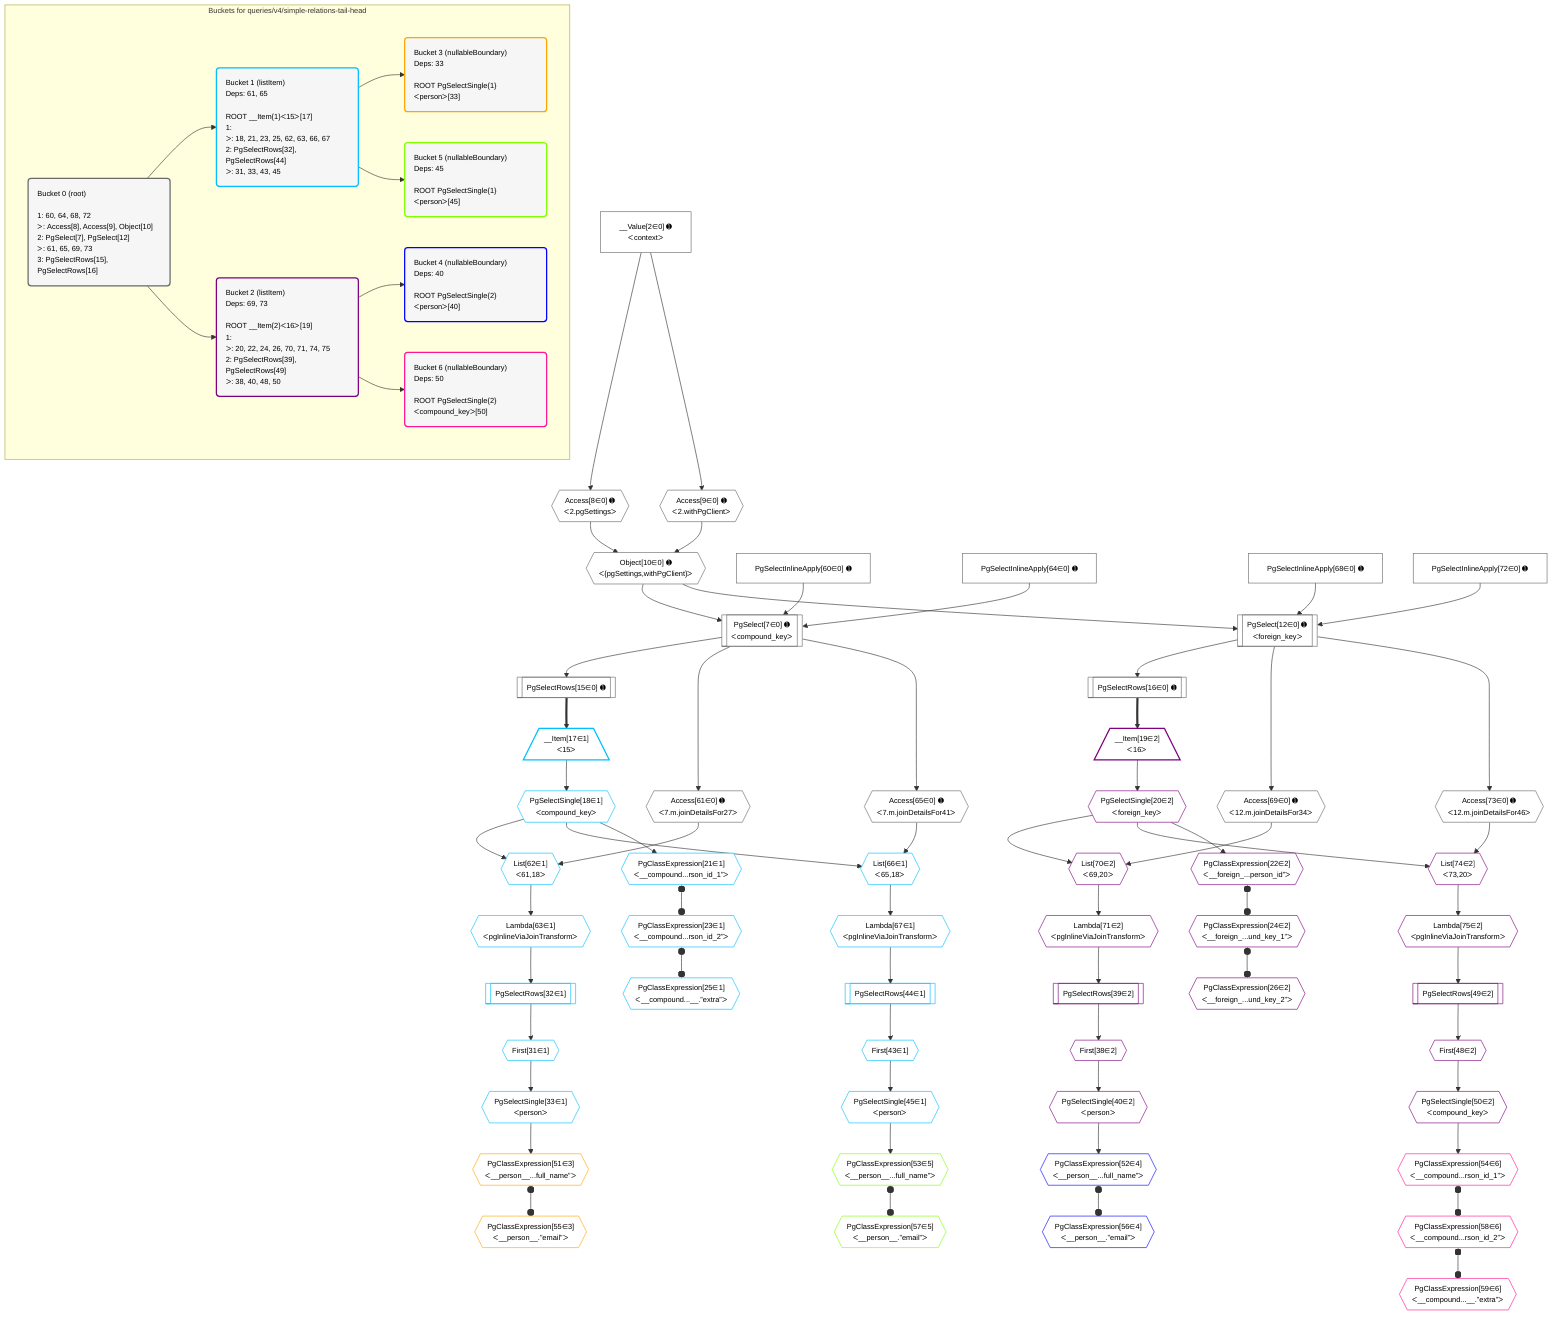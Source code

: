 %%{init: {'themeVariables': { 'fontSize': '12px'}}}%%
graph TD
    classDef path fill:#eee,stroke:#000,color:#000
    classDef plan fill:#fff,stroke-width:1px,color:#000
    classDef itemplan fill:#fff,stroke-width:2px,color:#000
    classDef unbatchedplan fill:#dff,stroke-width:1px,color:#000
    classDef sideeffectplan fill:#fcc,stroke-width:2px,color:#000
    classDef bucket fill:#f6f6f6,color:#000,stroke-width:2px,text-align:left

    subgraph "Buckets for queries/v4/simple-relations-tail-head"
    Bucket0("Bucket 0 (root)<br /><br />1: 60, 64, 68, 72<br />ᐳ: Access[8], Access[9], Object[10]<br />2: PgSelect[7], PgSelect[12]<br />ᐳ: 61, 65, 69, 73<br />3: PgSelectRows[15], PgSelectRows[16]"):::bucket
    Bucket1("Bucket 1 (listItem)<br />Deps: 61, 65<br /><br />ROOT __Item{1}ᐸ15ᐳ[17]<br />1: <br />ᐳ: 18, 21, 23, 25, 62, 63, 66, 67<br />2: PgSelectRows[32], PgSelectRows[44]<br />ᐳ: 31, 33, 43, 45"):::bucket
    Bucket2("Bucket 2 (listItem)<br />Deps: 69, 73<br /><br />ROOT __Item{2}ᐸ16ᐳ[19]<br />1: <br />ᐳ: 20, 22, 24, 26, 70, 71, 74, 75<br />2: PgSelectRows[39], PgSelectRows[49]<br />ᐳ: 38, 40, 48, 50"):::bucket
    Bucket3("Bucket 3 (nullableBoundary)<br />Deps: 33<br /><br />ROOT PgSelectSingle{1}ᐸpersonᐳ[33]"):::bucket
    Bucket4("Bucket 4 (nullableBoundary)<br />Deps: 40<br /><br />ROOT PgSelectSingle{2}ᐸpersonᐳ[40]"):::bucket
    Bucket5("Bucket 5 (nullableBoundary)<br />Deps: 45<br /><br />ROOT PgSelectSingle{1}ᐸpersonᐳ[45]"):::bucket
    Bucket6("Bucket 6 (nullableBoundary)<br />Deps: 50<br /><br />ROOT PgSelectSingle{2}ᐸcompound_keyᐳ[50]"):::bucket
    end
    Bucket0 --> Bucket1 & Bucket2
    Bucket1 --> Bucket3 & Bucket5
    Bucket2 --> Bucket4 & Bucket6

    %% plan dependencies
    PgSelect7[["PgSelect[7∈0] ➊<br />ᐸcompound_keyᐳ"]]:::plan
    Object10{{"Object[10∈0] ➊<br />ᐸ{pgSettings,withPgClient}ᐳ"}}:::plan
    PgSelectInlineApply60["PgSelectInlineApply[60∈0] ➊"]:::plan
    PgSelectInlineApply64["PgSelectInlineApply[64∈0] ➊"]:::plan
    Object10 & PgSelectInlineApply60 & PgSelectInlineApply64 --> PgSelect7
    PgSelect12[["PgSelect[12∈0] ➊<br />ᐸforeign_keyᐳ"]]:::plan
    PgSelectInlineApply68["PgSelectInlineApply[68∈0] ➊"]:::plan
    PgSelectInlineApply72["PgSelectInlineApply[72∈0] ➊"]:::plan
    Object10 & PgSelectInlineApply68 & PgSelectInlineApply72 --> PgSelect12
    Access8{{"Access[8∈0] ➊<br />ᐸ2.pgSettingsᐳ"}}:::plan
    Access9{{"Access[9∈0] ➊<br />ᐸ2.withPgClientᐳ"}}:::plan
    Access8 & Access9 --> Object10
    __Value2["__Value[2∈0] ➊<br />ᐸcontextᐳ"]:::plan
    __Value2 --> Access8
    __Value2 --> Access9
    PgSelectRows15[["PgSelectRows[15∈0] ➊"]]:::plan
    PgSelect7 --> PgSelectRows15
    PgSelectRows16[["PgSelectRows[16∈0] ➊"]]:::plan
    PgSelect12 --> PgSelectRows16
    Access61{{"Access[61∈0] ➊<br />ᐸ7.m.joinDetailsFor27ᐳ"}}:::plan
    PgSelect7 --> Access61
    Access65{{"Access[65∈0] ➊<br />ᐸ7.m.joinDetailsFor41ᐳ"}}:::plan
    PgSelect7 --> Access65
    Access69{{"Access[69∈0] ➊<br />ᐸ12.m.joinDetailsFor34ᐳ"}}:::plan
    PgSelect12 --> Access69
    Access73{{"Access[73∈0] ➊<br />ᐸ12.m.joinDetailsFor46ᐳ"}}:::plan
    PgSelect12 --> Access73
    List62{{"List[62∈1]<br />ᐸ61,18ᐳ"}}:::plan
    PgSelectSingle18{{"PgSelectSingle[18∈1]<br />ᐸcompound_keyᐳ"}}:::plan
    Access61 & PgSelectSingle18 --> List62
    List66{{"List[66∈1]<br />ᐸ65,18ᐳ"}}:::plan
    Access65 & PgSelectSingle18 --> List66
    __Item17[/"__Item[17∈1]<br />ᐸ15ᐳ"\]:::itemplan
    PgSelectRows15 ==> __Item17
    __Item17 --> PgSelectSingle18
    PgClassExpression21{{"PgClassExpression[21∈1]<br />ᐸ__compound...rson_id_1”ᐳ"}}:::plan
    PgSelectSingle18 --> PgClassExpression21
    PgClassExpression23{{"PgClassExpression[23∈1]<br />ᐸ__compound...rson_id_2”ᐳ"}}:::plan
    PgClassExpression21 o--o PgClassExpression23
    PgClassExpression25{{"PgClassExpression[25∈1]<br />ᐸ__compound...__.”extra”ᐳ"}}:::plan
    PgClassExpression23 o--o PgClassExpression25
    First31{{"First[31∈1]"}}:::plan
    PgSelectRows32[["PgSelectRows[32∈1]"]]:::plan
    PgSelectRows32 --> First31
    Lambda63{{"Lambda[63∈1]<br />ᐸpgInlineViaJoinTransformᐳ"}}:::plan
    Lambda63 --> PgSelectRows32
    PgSelectSingle33{{"PgSelectSingle[33∈1]<br />ᐸpersonᐳ"}}:::plan
    First31 --> PgSelectSingle33
    First43{{"First[43∈1]"}}:::plan
    PgSelectRows44[["PgSelectRows[44∈1]"]]:::plan
    PgSelectRows44 --> First43
    Lambda67{{"Lambda[67∈1]<br />ᐸpgInlineViaJoinTransformᐳ"}}:::plan
    Lambda67 --> PgSelectRows44
    PgSelectSingle45{{"PgSelectSingle[45∈1]<br />ᐸpersonᐳ"}}:::plan
    First43 --> PgSelectSingle45
    List62 --> Lambda63
    List66 --> Lambda67
    List70{{"List[70∈2]<br />ᐸ69,20ᐳ"}}:::plan
    PgSelectSingle20{{"PgSelectSingle[20∈2]<br />ᐸforeign_keyᐳ"}}:::plan
    Access69 & PgSelectSingle20 --> List70
    List74{{"List[74∈2]<br />ᐸ73,20ᐳ"}}:::plan
    Access73 & PgSelectSingle20 --> List74
    __Item19[/"__Item[19∈2]<br />ᐸ16ᐳ"\]:::itemplan
    PgSelectRows16 ==> __Item19
    __Item19 --> PgSelectSingle20
    PgClassExpression22{{"PgClassExpression[22∈2]<br />ᐸ__foreign_...person_id”ᐳ"}}:::plan
    PgSelectSingle20 --> PgClassExpression22
    PgClassExpression24{{"PgClassExpression[24∈2]<br />ᐸ__foreign_...und_key_1”ᐳ"}}:::plan
    PgClassExpression22 o--o PgClassExpression24
    PgClassExpression26{{"PgClassExpression[26∈2]<br />ᐸ__foreign_...und_key_2”ᐳ"}}:::plan
    PgClassExpression24 o--o PgClassExpression26
    First38{{"First[38∈2]"}}:::plan
    PgSelectRows39[["PgSelectRows[39∈2]"]]:::plan
    PgSelectRows39 --> First38
    Lambda71{{"Lambda[71∈2]<br />ᐸpgInlineViaJoinTransformᐳ"}}:::plan
    Lambda71 --> PgSelectRows39
    PgSelectSingle40{{"PgSelectSingle[40∈2]<br />ᐸpersonᐳ"}}:::plan
    First38 --> PgSelectSingle40
    First48{{"First[48∈2]"}}:::plan
    PgSelectRows49[["PgSelectRows[49∈2]"]]:::plan
    PgSelectRows49 --> First48
    Lambda75{{"Lambda[75∈2]<br />ᐸpgInlineViaJoinTransformᐳ"}}:::plan
    Lambda75 --> PgSelectRows49
    PgSelectSingle50{{"PgSelectSingle[50∈2]<br />ᐸcompound_keyᐳ"}}:::plan
    First48 --> PgSelectSingle50
    List70 --> Lambda71
    List74 --> Lambda75
    PgClassExpression51{{"PgClassExpression[51∈3]<br />ᐸ__person__...full_name”ᐳ"}}:::plan
    PgSelectSingle33 --> PgClassExpression51
    PgClassExpression55{{"PgClassExpression[55∈3]<br />ᐸ__person__.”email”ᐳ"}}:::plan
    PgClassExpression51 o--o PgClassExpression55
    PgClassExpression52{{"PgClassExpression[52∈4]<br />ᐸ__person__...full_name”ᐳ"}}:::plan
    PgSelectSingle40 --> PgClassExpression52
    PgClassExpression56{{"PgClassExpression[56∈4]<br />ᐸ__person__.”email”ᐳ"}}:::plan
    PgClassExpression52 o--o PgClassExpression56
    PgClassExpression53{{"PgClassExpression[53∈5]<br />ᐸ__person__...full_name”ᐳ"}}:::plan
    PgSelectSingle45 --> PgClassExpression53
    PgClassExpression57{{"PgClassExpression[57∈5]<br />ᐸ__person__.”email”ᐳ"}}:::plan
    PgClassExpression53 o--o PgClassExpression57
    PgClassExpression54{{"PgClassExpression[54∈6]<br />ᐸ__compound...rson_id_1”ᐳ"}}:::plan
    PgSelectSingle50 --> PgClassExpression54
    PgClassExpression58{{"PgClassExpression[58∈6]<br />ᐸ__compound...rson_id_2”ᐳ"}}:::plan
    PgClassExpression54 o--o PgClassExpression58
    PgClassExpression59{{"PgClassExpression[59∈6]<br />ᐸ__compound...__.”extra”ᐳ"}}:::plan
    PgClassExpression58 o--o PgClassExpression59

    %% define steps
    classDef bucket0 stroke:#696969
    class Bucket0,__Value2,PgSelect7,Access8,Access9,Object10,PgSelect12,PgSelectRows15,PgSelectRows16,PgSelectInlineApply60,Access61,PgSelectInlineApply64,Access65,PgSelectInlineApply68,Access69,PgSelectInlineApply72,Access73 bucket0
    classDef bucket1 stroke:#00bfff
    class Bucket1,__Item17,PgSelectSingle18,PgClassExpression21,PgClassExpression23,PgClassExpression25,First31,PgSelectRows32,PgSelectSingle33,First43,PgSelectRows44,PgSelectSingle45,List62,Lambda63,List66,Lambda67 bucket1
    classDef bucket2 stroke:#7f007f
    class Bucket2,__Item19,PgSelectSingle20,PgClassExpression22,PgClassExpression24,PgClassExpression26,First38,PgSelectRows39,PgSelectSingle40,First48,PgSelectRows49,PgSelectSingle50,List70,Lambda71,List74,Lambda75 bucket2
    classDef bucket3 stroke:#ffa500
    class Bucket3,PgClassExpression51,PgClassExpression55 bucket3
    classDef bucket4 stroke:#0000ff
    class Bucket4,PgClassExpression52,PgClassExpression56 bucket4
    classDef bucket5 stroke:#7fff00
    class Bucket5,PgClassExpression53,PgClassExpression57 bucket5
    classDef bucket6 stroke:#ff1493
    class Bucket6,PgClassExpression54,PgClassExpression58,PgClassExpression59 bucket6